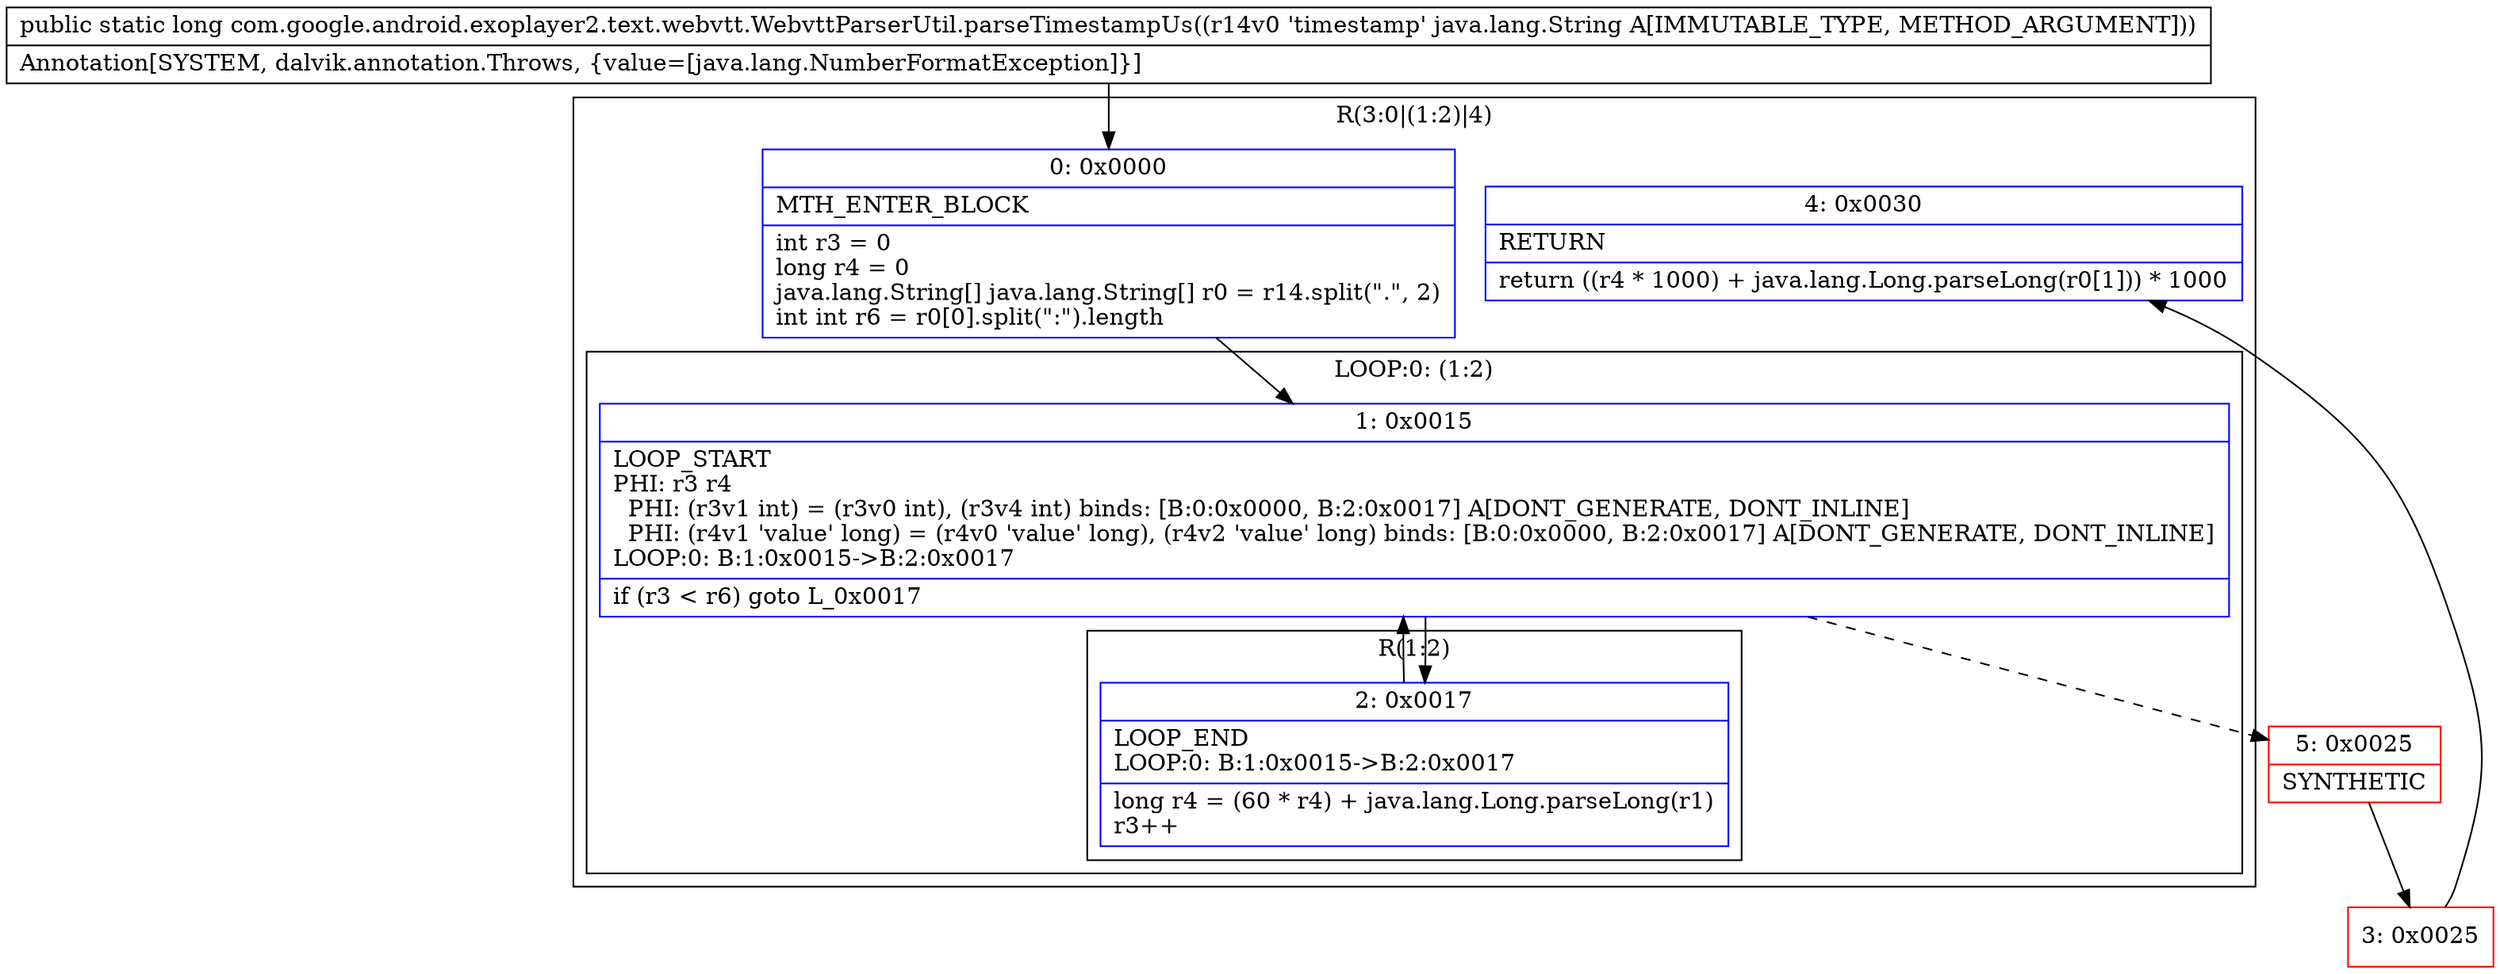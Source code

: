 digraph "CFG forcom.google.android.exoplayer2.text.webvtt.WebvttParserUtil.parseTimestampUs(Ljava\/lang\/String;)J" {
subgraph cluster_Region_767677475 {
label = "R(3:0|(1:2)|4)";
node [shape=record,color=blue];
Node_0 [shape=record,label="{0\:\ 0x0000|MTH_ENTER_BLOCK\l|int r3 = 0\llong r4 = 0\ljava.lang.String[] java.lang.String[] r0 = r14.split(\".\", 2)\lint int r6 = r0[0].split(\":\").length\l}"];
subgraph cluster_LoopRegion_1798496300 {
label = "LOOP:0: (1:2)";
node [shape=record,color=blue];
Node_1 [shape=record,label="{1\:\ 0x0015|LOOP_START\lPHI: r3 r4 \l  PHI: (r3v1 int) = (r3v0 int), (r3v4 int) binds: [B:0:0x0000, B:2:0x0017] A[DONT_GENERATE, DONT_INLINE]\l  PHI: (r4v1 'value' long) = (r4v0 'value' long), (r4v2 'value' long) binds: [B:0:0x0000, B:2:0x0017] A[DONT_GENERATE, DONT_INLINE]\lLOOP:0: B:1:0x0015\-\>B:2:0x0017\l|if (r3 \< r6) goto L_0x0017\l}"];
subgraph cluster_Region_1287339025 {
label = "R(1:2)";
node [shape=record,color=blue];
Node_2 [shape=record,label="{2\:\ 0x0017|LOOP_END\lLOOP:0: B:1:0x0015\-\>B:2:0x0017\l|long r4 = (60 * r4) + java.lang.Long.parseLong(r1)\lr3++\l}"];
}
}
Node_4 [shape=record,label="{4\:\ 0x0030|RETURN\l|return ((r4 * 1000) + java.lang.Long.parseLong(r0[1])) * 1000\l}"];
}
Node_3 [shape=record,color=red,label="{3\:\ 0x0025}"];
Node_5 [shape=record,color=red,label="{5\:\ 0x0025|SYNTHETIC\l}"];
MethodNode[shape=record,label="{public static long com.google.android.exoplayer2.text.webvtt.WebvttParserUtil.parseTimestampUs((r14v0 'timestamp' java.lang.String A[IMMUTABLE_TYPE, METHOD_ARGUMENT]))  | Annotation[SYSTEM, dalvik.annotation.Throws, \{value=[java.lang.NumberFormatException]\}]\l}"];
MethodNode -> Node_0;
Node_0 -> Node_1;
Node_1 -> Node_2;
Node_1 -> Node_5[style=dashed];
Node_2 -> Node_1;
Node_3 -> Node_4;
Node_5 -> Node_3;
}

